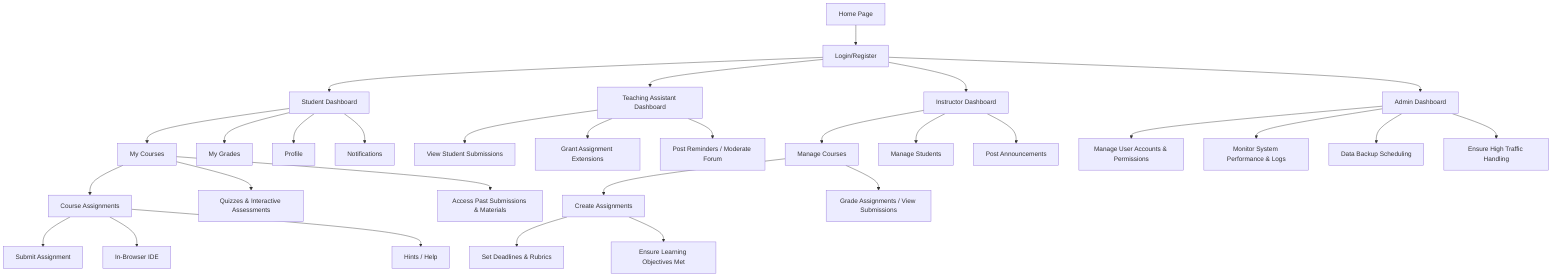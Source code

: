 flowchart TD
    %% Home/Login
    Home[Home Page] --> Login[Login/Register]

    %% Dashboards based on role
    Login --> StudentDash[Student Dashboard]
    Login --> InstructorDash[Instructor Dashboard]
    Login --> AdminDash[Admin Dashboard]
    Login --> TA[Teaching Assistant Dashboard]

    %% Student Dashboard
    StudentDash --> S1[My Courses]
    StudentDash --> S2[My Grades]
    StudentDash --> S3[Profile]
    StudentDash --> S4[Notifications]
    S1 --> S5[Course Assignments]
    S5 --> S6[Submit Assignment]
    S5 --> S7[In-Browser IDE]
    S5 --> S8[Hints / Help]
    S1 --> S9[Quizzes & Interactive Assessments]
    S1 --> S10[Access Past Submissions & Materials]

    %% TA Dashboard
    TA --> TA1[View Student Submissions]
    TA --> TA3[Grant Assignment Extensions]
    TA --> TA4[Post Reminders / Moderate Forum]

    %% Instructor Dashboard
    InstructorDash --> I1[Manage Courses]
    InstructorDash --> I2[Manage Students]
    InstructorDash --> I3[Post Announcements]
    I1 --> I4[Create Assignments]
    I4 --> I5[Set Deadlines & Rubrics]
    I4 --> I6[Ensure Learning Objectives Met]
    I1 --> I8[Grade Assignments / View Submissions]

    %% Admin Dashboard
    AdminDash --> A1[Manage User Accounts & Permissions]
    AdminDash --> A3[Monitor System Performance & Logs]
    AdminDash --> A4[Data Backup Scheduling]
    AdminDash --> A6[Ensure High Traffic Handling]